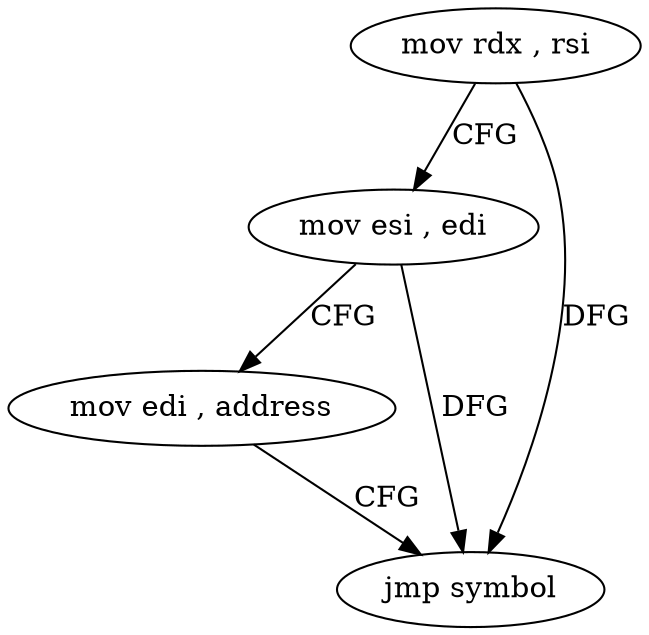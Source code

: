 digraph "func" {
"4249392" [label = "mov rdx , rsi" ]
"4249395" [label = "mov esi , edi" ]
"4249397" [label = "mov edi , address" ]
"4249402" [label = "jmp symbol" ]
"4249392" -> "4249395" [ label = "CFG" ]
"4249392" -> "4249402" [ label = "DFG" ]
"4249395" -> "4249397" [ label = "CFG" ]
"4249395" -> "4249402" [ label = "DFG" ]
"4249397" -> "4249402" [ label = "CFG" ]
}
